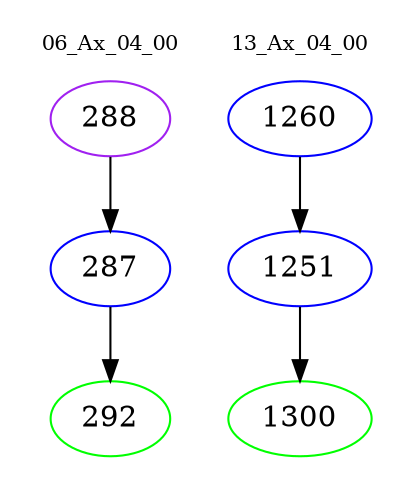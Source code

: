 digraph{
subgraph cluster_0 {
color = white
label = "06_Ax_04_00";
fontsize=10;
T0_288 [label="288", color="purple"]
T0_288 -> T0_287 [color="black"]
T0_287 [label="287", color="blue"]
T0_287 -> T0_292 [color="black"]
T0_292 [label="292", color="green"]
}
subgraph cluster_1 {
color = white
label = "13_Ax_04_00";
fontsize=10;
T1_1260 [label="1260", color="blue"]
T1_1260 -> T1_1251 [color="black"]
T1_1251 [label="1251", color="blue"]
T1_1251 -> T1_1300 [color="black"]
T1_1300 [label="1300", color="green"]
}
}
